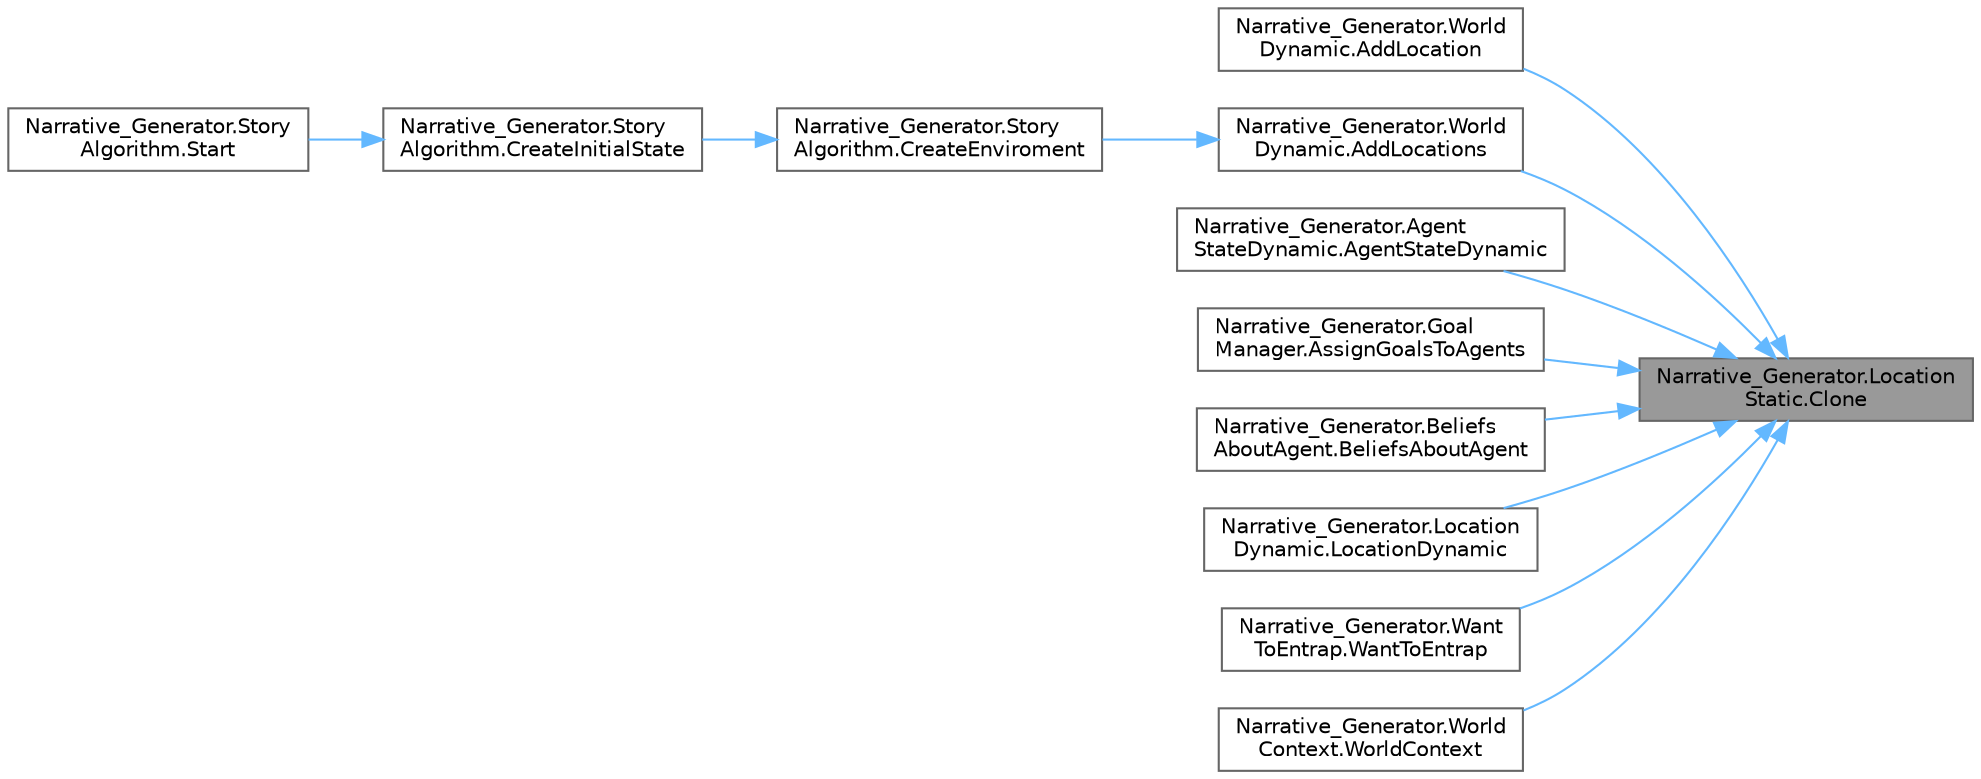 digraph "Narrative_Generator.LocationStatic.Clone"
{
 // LATEX_PDF_SIZE
  bgcolor="transparent";
  edge [fontname=Helvetica,fontsize=10,labelfontname=Helvetica,labelfontsize=10];
  node [fontname=Helvetica,fontsize=10,shape=box,height=0.2,width=0.4];
  rankdir="RL";
  Node1 [label="Narrative_Generator.Location\lStatic.Clone",height=0.2,width=0.4,color="gray40", fillcolor="grey60", style="filled", fontcolor="black",tooltip="A method for cloning a location."];
  Node1 -> Node2 [dir="back",color="steelblue1",style="solid"];
  Node2 [label="Narrative_Generator.World\lDynamic.AddLocation",height=0.2,width=0.4,color="grey40", fillcolor="white", style="filled",URL="$class_narrative___generator_1_1_world_dynamic.html#a6a01e31b8935194706e77c333d3eeded",tooltip="Adds the specified location to the list of locations in this world state."];
  Node1 -> Node3 [dir="back",color="steelblue1",style="solid"];
  Node3 [label="Narrative_Generator.World\lDynamic.AddLocations",height=0.2,width=0.4,color="grey40", fillcolor="white", style="filled",URL="$class_narrative___generator_1_1_world_dynamic.html#a0eb5d49b29fe3b43d7ea4d7f969b9919",tooltip="Adds the specified locations to the list of locations."];
  Node3 -> Node4 [dir="back",color="steelblue1",style="solid"];
  Node4 [label="Narrative_Generator.Story\lAlgorithm.CreateEnviroment",height=0.2,width=0.4,color="grey40", fillcolor="white", style="filled",URL="$class_narrative___generator_1_1_story_algorithm.html#ac985fa702a6214e07aa89f7bb28713af",tooltip="A method that adds locations to the current state of the world."];
  Node4 -> Node5 [dir="back",color="steelblue1",style="solid"];
  Node5 [label="Narrative_Generator.Story\lAlgorithm.CreateInitialState",height=0.2,width=0.4,color="grey40", fillcolor="white", style="filled",URL="$class_narrative___generator_1_1_story_algorithm.html#ae4b5d3307d83ac01751624e9bfea9406",tooltip="A method that creates an initial state of the world based on user preferences."];
  Node5 -> Node6 [dir="back",color="steelblue1",style="solid"];
  Node6 [label="Narrative_Generator.Story\lAlgorithm.Start",height=0.2,width=0.4,color="grey40", fillcolor="white", style="filled",URL="$class_narrative___generator_1_1_story_algorithm.html#a84193cf4bd94e0c652a31dbb175214d1",tooltip="Method is an entry point that controls the operation of the algorithm (the sequence of launching othe..."];
  Node1 -> Node7 [dir="back",color="steelblue1",style="solid"];
  Node7 [label="Narrative_Generator.Agent\lStateDynamic.AgentStateDynamic",height=0.2,width=0.4,color="grey40", fillcolor="white", style="filled",URL="$class_narrative___generator_1_1_agent_state_dynamic.html#ac3e7ff983f7252a9b21753f7c788588e",tooltip="Constructor with parameters of the dynamic part of the agent, which creates a new instance of the age..."];
  Node1 -> Node8 [dir="back",color="steelblue1",style="solid"];
  Node8 [label="Narrative_Generator.Goal\lManager.AssignGoalsToAgents",height=0.2,width=0.4,color="grey40", fillcolor="white", style="filled",URL="$class_narrative___generator_1_1_goal_manager.html#a1972c672143df8f969e4a81898e47fca",tooltip="A method that assigns goals to agents based on their role."];
  Node1 -> Node9 [dir="back",color="steelblue1",style="solid"];
  Node9 [label="Narrative_Generator.Beliefs\lAboutAgent.BeliefsAboutAgent",height=0.2,width=0.4,color="grey40", fillcolor="white", style="filled",URL="$class_narrative___generator_1_1_beliefs_about_agent.html#ab04cf107b4c374bc703bce83b5e9b29a",tooltip="Constructor with parameters of the BeliefsAboutAgent, which creates a new instance of the BeliefsAbou..."];
  Node1 -> Node10 [dir="back",color="steelblue1",style="solid"];
  Node10 [label="Narrative_Generator.Location\lDynamic.LocationDynamic",height=0.2,width=0.4,color="grey40", fillcolor="white", style="filled",URL="$class_narrative___generator_1_1_location_dynamic.html#abf60cec6943d9c89661ff4c9804bc36b",tooltip="Constructor with parameters of the LocationDynamic, which creates a new instance of the LocationDynam..."];
  Node1 -> Node11 [dir="back",color="steelblue1",style="solid"];
  Node11 [label="Narrative_Generator.Want\lToEntrap.WantToEntrap",height=0.2,width=0.4,color="grey40", fillcolor="white", style="filled",URL="$class_narrative___generator_1_1_want_to_entrap.html#a73b8aa97506b03a09cadd0c5ca3c7357",tooltip="Constructor with parameters of the WantToEntrap, which creates a new instance of the WantToEntrap bas..."];
  Node1 -> Node12 [dir="back",color="steelblue1",style="solid"];
  Node12 [label="Narrative_Generator.World\lContext.WorldContext",height=0.2,width=0.4,color="grey40", fillcolor="white", style="filled",URL="$class_narrative___generator_1_1_world_context.html#a9a85a546876e8360b3db14b4617e6254",tooltip="Constructor with parameters of the WorldContext, which creates a new instance of the WorldContext bas..."];
}
